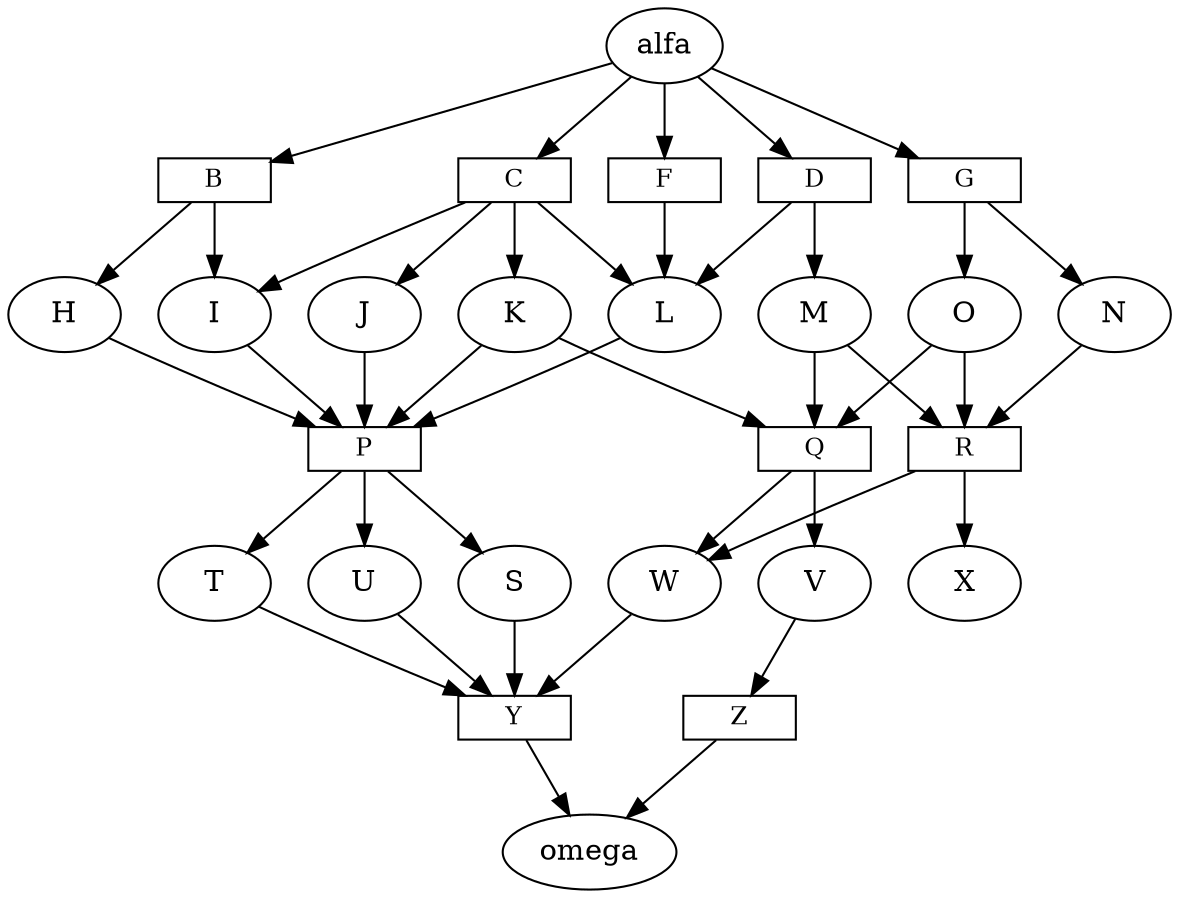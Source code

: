digraph prueba {H [label=H]
I [label=I]
J [label=J]
K [label=K]
L [label=L]
M [label=M]
N [label=N]
O [label=O]
S [label=S]
T [label=T]
U [label=U]
V [label=V]
W [label=W]
X [label=X]
B [shape=box, height=0.18, fontsize=12, label=B]
alfa->B
B->H
B->I
C [shape=box, height=0.18, fontsize=12, label=C]
alfa->C
C->I
C->J
C->K
C->L
D [shape=box, height=0.18, fontsize=12, label=D]
alfa->D
D->L
D->M
F [shape=box, height=0.18, fontsize=12, label=F]
alfa->F
F->L
G [shape=box, height=0.18, fontsize=12, label=G]
alfa->G
G->N
G->O
P [shape=box, height=0.18, fontsize=12, label=P]
H->P
I->P
J->P
K->P
L->P
P->S
P->T
P->U
Q [shape=box, height=0.18, fontsize=12, label=Q]
K->Q
M->Q
O->Q
Q->V
Q->W
R [shape=box, height=0.18, fontsize=12, label=R]
M->R
N->R
O->R
R->W
R->X
Y [shape=box, height=0.18, fontsize=12, label=Y]
S->Y
T->Y
U->Y
W->Y
Y->omega
Z [shape=box, height=0.18, fontsize=12, label=Z]
V->Z
Z->omega
}